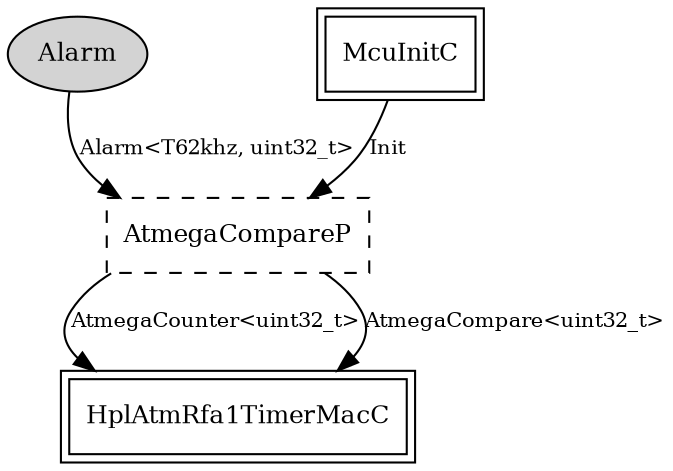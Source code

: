 digraph "tos.chips.atm128rfa1.timer.Alarm62khz32C" {
  n0x40c187a0 [shape=ellipse, style=filled, label="Alarm", fontsize=12];
  "Alarm62khz32C.AtmegaCompareP" [fontsize=12, shape=box, style=dashed, label="AtmegaCompareP", URL="../chtml/tos.chips.atm128rfa1.timer.AtmegaCompareP.html"];
  "McuInitC" [fontsize=12, shape=box,peripheries=2, URL="../chtml/tos.chips.atm128rfa1.McuInitC.html"];
  "Alarm62khz32C.AtmegaCompareP" [fontsize=12, shape=box, style=dashed, label="AtmegaCompareP", URL="../chtml/tos.chips.atm128rfa1.timer.AtmegaCompareP.html"];
  "Alarm62khz32C.AtmegaCompareP" [fontsize=12, shape=box, style=dashed, label="AtmegaCompareP", URL="../chtml/tos.chips.atm128rfa1.timer.AtmegaCompareP.html"];
  "HplAtmRfa1TimerMacC" [fontsize=12, shape=box,peripheries=2, URL="../chtml/tos.chips.atm128rfa1.timer.HplAtmRfa1TimerMacC.html"];
  "Alarm62khz32C.AtmegaCompareP" [fontsize=12, shape=box, style=dashed, label="AtmegaCompareP", URL="../chtml/tos.chips.atm128rfa1.timer.AtmegaCompareP.html"];
  "HplAtmRfa1TimerMacC" [fontsize=12, shape=box,peripheries=2, URL="../chtml/tos.chips.atm128rfa1.timer.HplAtmRfa1TimerMacC.html"];
  "n0x40c187a0" -> "Alarm62khz32C.AtmegaCompareP" [label="Alarm<T62khz, uint32_t>", URL="../ihtml/tos.lib.timer.Alarm.html", fontsize=10];
  "McuInitC" -> "Alarm62khz32C.AtmegaCompareP" [label="Init", URL="../ihtml/tos.interfaces.Init.html", fontsize=10];
  "Alarm62khz32C.AtmegaCompareP" -> "HplAtmRfa1TimerMacC" [label="AtmegaCounter<uint32_t>", URL="../ihtml/tos.chips.atm128rfa1.timer.AtmegaCounter.html", fontsize=10];
  "Alarm62khz32C.AtmegaCompareP" -> "HplAtmRfa1TimerMacC" [label="AtmegaCompare<uint32_t>", URL="../ihtml/tos.chips.atm128rfa1.timer.AtmegaCompare.html", fontsize=10];
}
